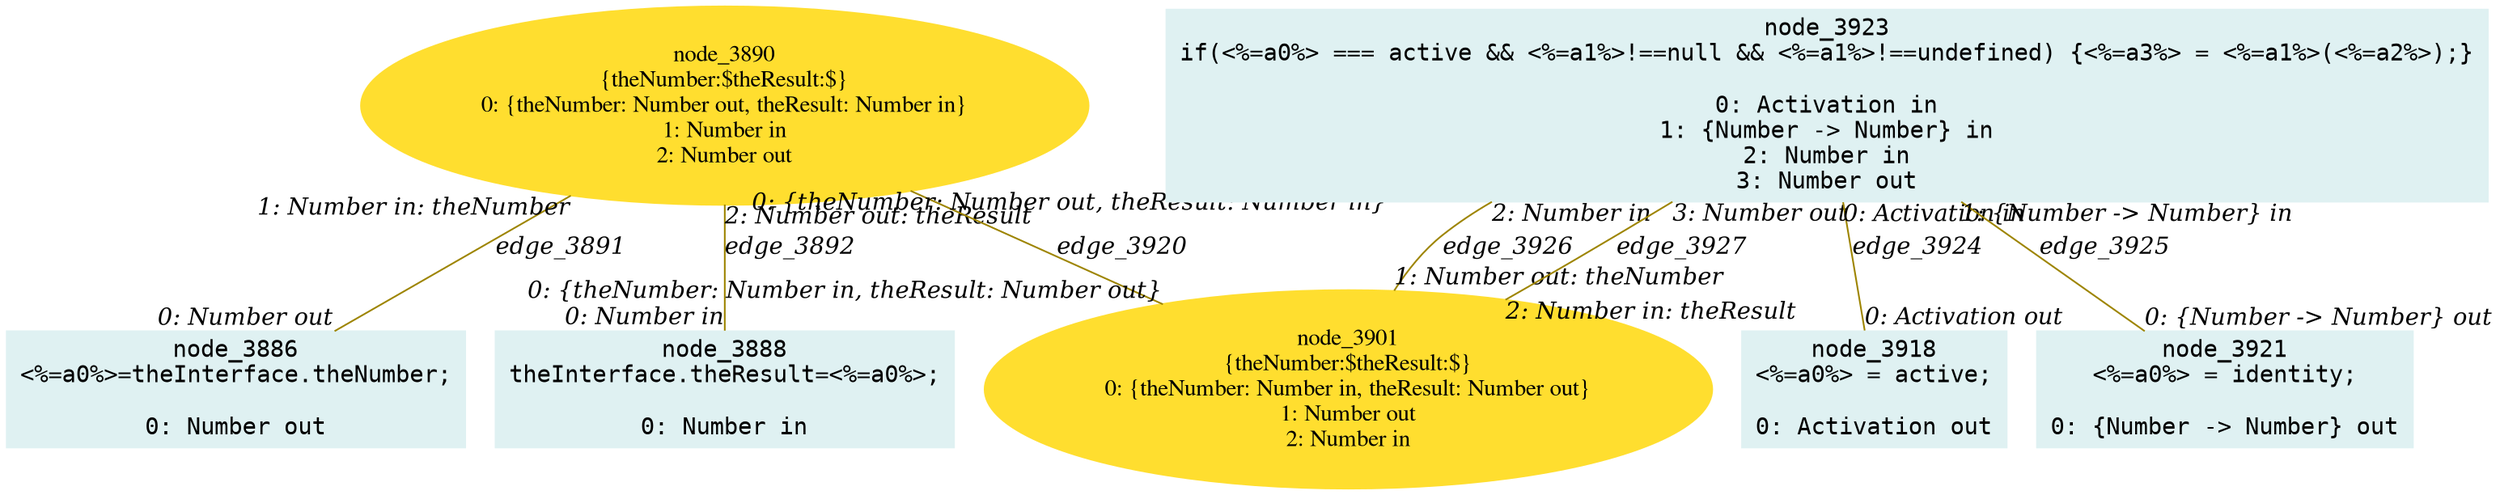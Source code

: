 digraph g{node_3886 [shape="box", style="filled", color="#dff1f2", fontname="Courier", label="node_3886
<%=a0%>=theInterface.theNumber;

0: Number out" ]
node_3888 [shape="box", style="filled", color="#dff1f2", fontname="Courier", label="node_3888
theInterface.theResult=<%=a0%>;

0: Number in" ]
node_3890 [shape="ellipse", style="filled", color="#ffde2f", fontname="Times", label="node_3890
{theNumber:$theResult:$}
0: {theNumber: Number out, theResult: Number in}
1: Number in
2: Number out" ]
node_3901 [shape="ellipse", style="filled", color="#ffde2f", fontname="Times", label="node_3901
{theNumber:$theResult:$}
0: {theNumber: Number in, theResult: Number out}
1: Number out
2: Number in" ]
node_3918 [shape="box", style="filled", color="#dff1f2", fontname="Courier", label="node_3918
<%=a0%> = active;

0: Activation out" ]
node_3921 [shape="box", style="filled", color="#dff1f2", fontname="Courier", label="node_3921
<%=a0%> = identity;

0: {Number -> Number} out" ]
node_3923 [shape="box", style="filled", color="#dff1f2", fontname="Courier", label="node_3923
if(<%=a0%> === active && <%=a1%>!==null && <%=a1%>!==undefined) {<%=a3%> = <%=a1%>(<%=a2%>);}

0: Activation in
1: {Number -> Number} in
2: Number in
3: Number out" ]
node_3890 -> node_3886 [dir=none, arrowHead=none, fontname="Times-Italic", arrowsize=1, color="#9d8400", label="edge_3891",  headlabel="0: Number out", taillabel="1: Number in: theNumber" ]
node_3890 -> node_3888 [dir=none, arrowHead=none, fontname="Times-Italic", arrowsize=1, color="#9d8400", label="edge_3892",  headlabel="0: Number in", taillabel="2: Number out: theResult" ]
node_3890 -> node_3901 [dir=none, arrowHead=none, fontname="Times-Italic", arrowsize=1, color="#9d8400", label="edge_3920",  headlabel="0: {theNumber: Number in, theResult: Number out}", taillabel="0: {theNumber: Number out, theResult: Number in}" ]
node_3923 -> node_3918 [dir=none, arrowHead=none, fontname="Times-Italic", arrowsize=1, color="#9d8400", label="edge_3924",  headlabel="0: Activation out", taillabel="0: Activation in" ]
node_3923 -> node_3921 [dir=none, arrowHead=none, fontname="Times-Italic", arrowsize=1, color="#9d8400", label="edge_3925",  headlabel="0: {Number -> Number} out", taillabel="1: {Number -> Number} in" ]
node_3923 -> node_3901 [dir=none, arrowHead=none, fontname="Times-Italic", arrowsize=1, color="#9d8400", label="edge_3926",  headlabel="1: Number out: theNumber", taillabel="2: Number in" ]
node_3923 -> node_3901 [dir=none, arrowHead=none, fontname="Times-Italic", arrowsize=1, color="#9d8400", label="edge_3927",  headlabel="2: Number in: theResult", taillabel="3: Number out" ]
}